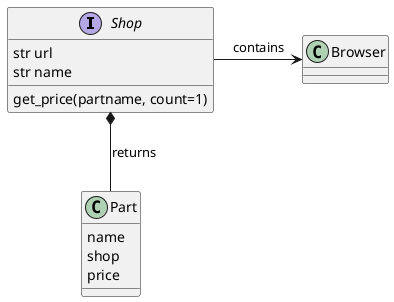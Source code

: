 @startuml

interface Shop {
    str url
    str name
    get_price(partname, count=1)
}

class Part{
    name
    shop
    price
}

class Browser {
}

Shop -> Browser: contains
Shop *-- Part: returns
@enduml